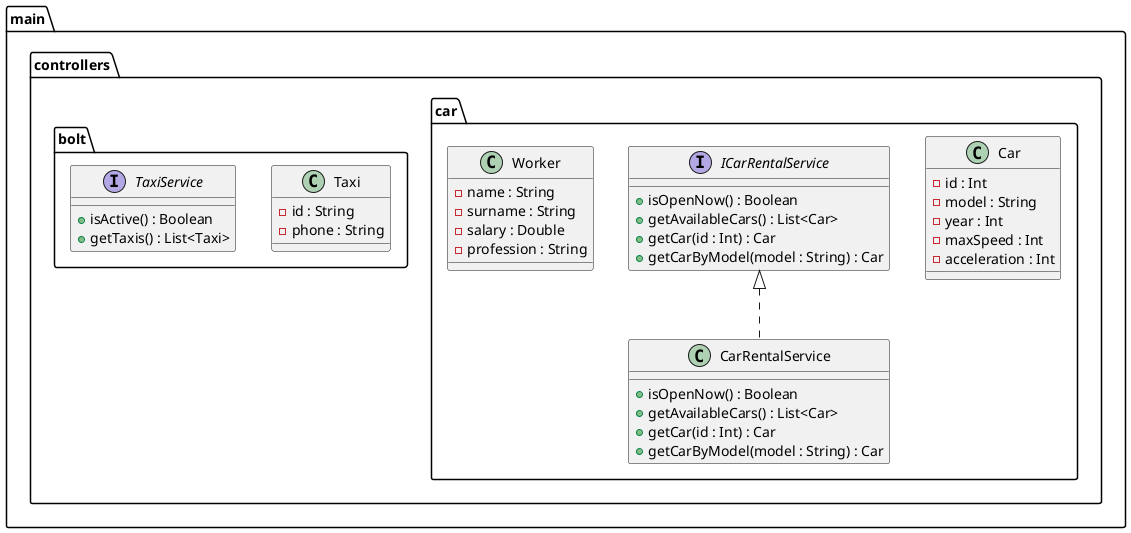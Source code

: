 ```plantuml
@startuml
class main.controllers.car.Car {
    -id : Int
    -model : String
    -year : Int
    -maxSpeed : Int
    -acceleration : Int
}

interface main.controllers.car.ICarRentalService {
    +isOpenNow() : Boolean
    +getAvailableCars() : List<Car>
    +getCar(id : Int) : Car
    +getCarByModel(model : String) : Car
}

class main.controllers.car.CarRentalService implements main.controllers.car.ICarRentalService {
    +isOpenNow() : Boolean
    +getAvailableCars() : List<Car>
    +getCar(id : Int) : Car
    +getCarByModel(model : String) : Car
}

class main.controllers.car.Worker {
    -name : String
    -surname : String
    -salary : Double
    -profession : String
}

class main.controllers.bolt.Taxi {
    -id : String
    -phone : String
}

interface main.controllers.bolt.TaxiService {
    +isActive() : Boolean
    +getTaxis() : List<Taxi>
}
@enduml
```
